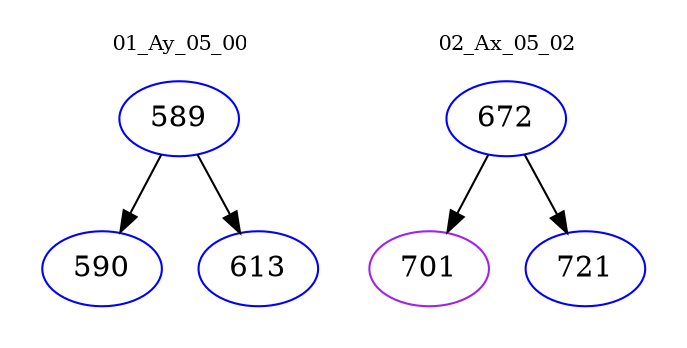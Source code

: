 digraph{
subgraph cluster_0 {
color = white
label = "01_Ay_05_00";
fontsize=10;
T0_589 [label="589", color="blue"]
T0_589 -> T0_590 [color="black"]
T0_590 [label="590", color="blue"]
T0_589 -> T0_613 [color="black"]
T0_613 [label="613", color="blue"]
}
subgraph cluster_1 {
color = white
label = "02_Ax_05_02";
fontsize=10;
T1_672 [label="672", color="blue"]
T1_672 -> T1_701 [color="black"]
T1_701 [label="701", color="purple"]
T1_672 -> T1_721 [color="black"]
T1_721 [label="721", color="blue"]
}
}
